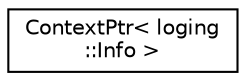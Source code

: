 digraph "Graphical Class Hierarchy"
{
 // LATEX_PDF_SIZE
  edge [fontname="Helvetica",fontsize="10",labelfontname="Helvetica",labelfontsize="10"];
  node [fontname="Helvetica",fontsize="10",shape=record];
  rankdir="LR";
  Node0 [label="ContextPtr\< loging\l::Info \>",height=0.2,width=0.4,color="black", fillcolor="white", style="filled",URL="$classContextPtr.html",tooltip=" "];
}
